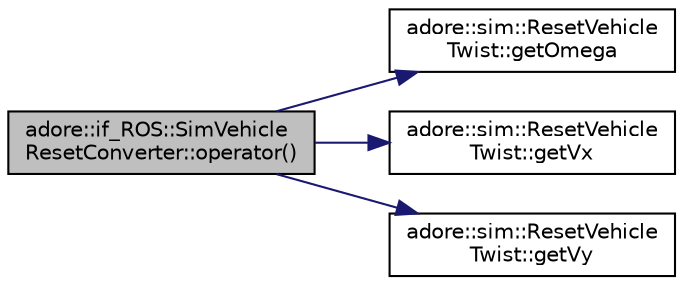 digraph "adore::if_ROS::SimVehicleResetConverter::operator()"
{
 // LATEX_PDF_SIZE
  edge [fontname="Helvetica",fontsize="10",labelfontname="Helvetica",labelfontsize="10"];
  node [fontname="Helvetica",fontsize="10",shape=record];
  rankdir="LR";
  Node1 [label="adore::if_ROS::SimVehicle\lResetConverter::operator()",height=0.2,width=0.4,color="black", fillcolor="grey75", style="filled", fontcolor="black",tooltip=" "];
  Node1 -> Node2 [color="midnightblue",fontsize="10",style="solid",fontname="Helvetica"];
  Node2 [label="adore::sim::ResetVehicle\lTwist::getOmega",height=0.2,width=0.4,color="black", fillcolor="white", style="filled",URL="$structadore_1_1sim_1_1ResetVehicleTwist.html#ad4a2ec27670b0cdd7613f30777117736",tooltip=" "];
  Node1 -> Node3 [color="midnightblue",fontsize="10",style="solid",fontname="Helvetica"];
  Node3 [label="adore::sim::ResetVehicle\lTwist::getVx",height=0.2,width=0.4,color="black", fillcolor="white", style="filled",URL="$structadore_1_1sim_1_1ResetVehicleTwist.html#ad454b45981028b0cdd505d2f0f34c277",tooltip=" "];
  Node1 -> Node4 [color="midnightblue",fontsize="10",style="solid",fontname="Helvetica"];
  Node4 [label="adore::sim::ResetVehicle\lTwist::getVy",height=0.2,width=0.4,color="black", fillcolor="white", style="filled",URL="$structadore_1_1sim_1_1ResetVehicleTwist.html#a1caa1e644ac42cc66648b4546b1e1b59",tooltip=" "];
}
